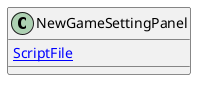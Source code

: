 @startuml

class NewGameSettingPanel  {
	[[vscode://file/d:\GodotProgram\nanomachine\src\ui\newGameSettingPanel\NewGameSettingPanel.cs ScriptFile]]
}

@enduml